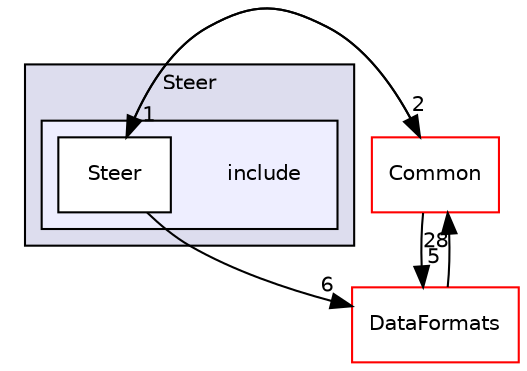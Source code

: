 digraph "/home/travis/build/AliceO2Group/AliceO2/Steer/include" {
  bgcolor=transparent;
  compound=true
  node [ fontsize="10", fontname="Helvetica"];
  edge [ labelfontsize="10", labelfontname="Helvetica"];
  subgraph clusterdir_40b4a122691869ee86baf7f2711ed718 {
    graph [ bgcolor="#ddddee", pencolor="black", label="Steer" fontname="Helvetica", fontsize="10", URL="dir_40b4a122691869ee86baf7f2711ed718.html"]
  subgraph clusterdir_a1435872ec32250c24e4b9798bc29a35 {
    graph [ bgcolor="#eeeeff", pencolor="black", label="" URL="dir_a1435872ec32250c24e4b9798bc29a35.html"];
    dir_a1435872ec32250c24e4b9798bc29a35 [shape=plaintext label="include"];
    dir_be98980dc6c8c736476413a948821f88 [shape=box label="Steer" color="black" fillcolor="white" style="filled" URL="dir_be98980dc6c8c736476413a948821f88.html"];
  }
  }
  dir_4ab6b4cc6a7edbff49100e9123df213f [shape=box label="Common" color="red" URL="dir_4ab6b4cc6a7edbff49100e9123df213f.html"];
  dir_2171f7ec022c5423887b07c69b2f5b48 [shape=box label="DataFormats" color="red" URL="dir_2171f7ec022c5423887b07c69b2f5b48.html"];
  dir_4ab6b4cc6a7edbff49100e9123df213f->dir_be98980dc6c8c736476413a948821f88 [headlabel="1", labeldistance=1.5 headhref="dir_000009_000607.html"];
  dir_4ab6b4cc6a7edbff49100e9123df213f->dir_2171f7ec022c5423887b07c69b2f5b48 [headlabel="5", labeldistance=1.5 headhref="dir_000009_000052.html"];
  dir_be98980dc6c8c736476413a948821f88->dir_4ab6b4cc6a7edbff49100e9123df213f [headlabel="2", labeldistance=1.5 headhref="dir_000607_000009.html"];
  dir_be98980dc6c8c736476413a948821f88->dir_2171f7ec022c5423887b07c69b2f5b48 [headlabel="6", labeldistance=1.5 headhref="dir_000607_000052.html"];
  dir_2171f7ec022c5423887b07c69b2f5b48->dir_4ab6b4cc6a7edbff49100e9123df213f [headlabel="28", labeldistance=1.5 headhref="dir_000052_000009.html"];
}
